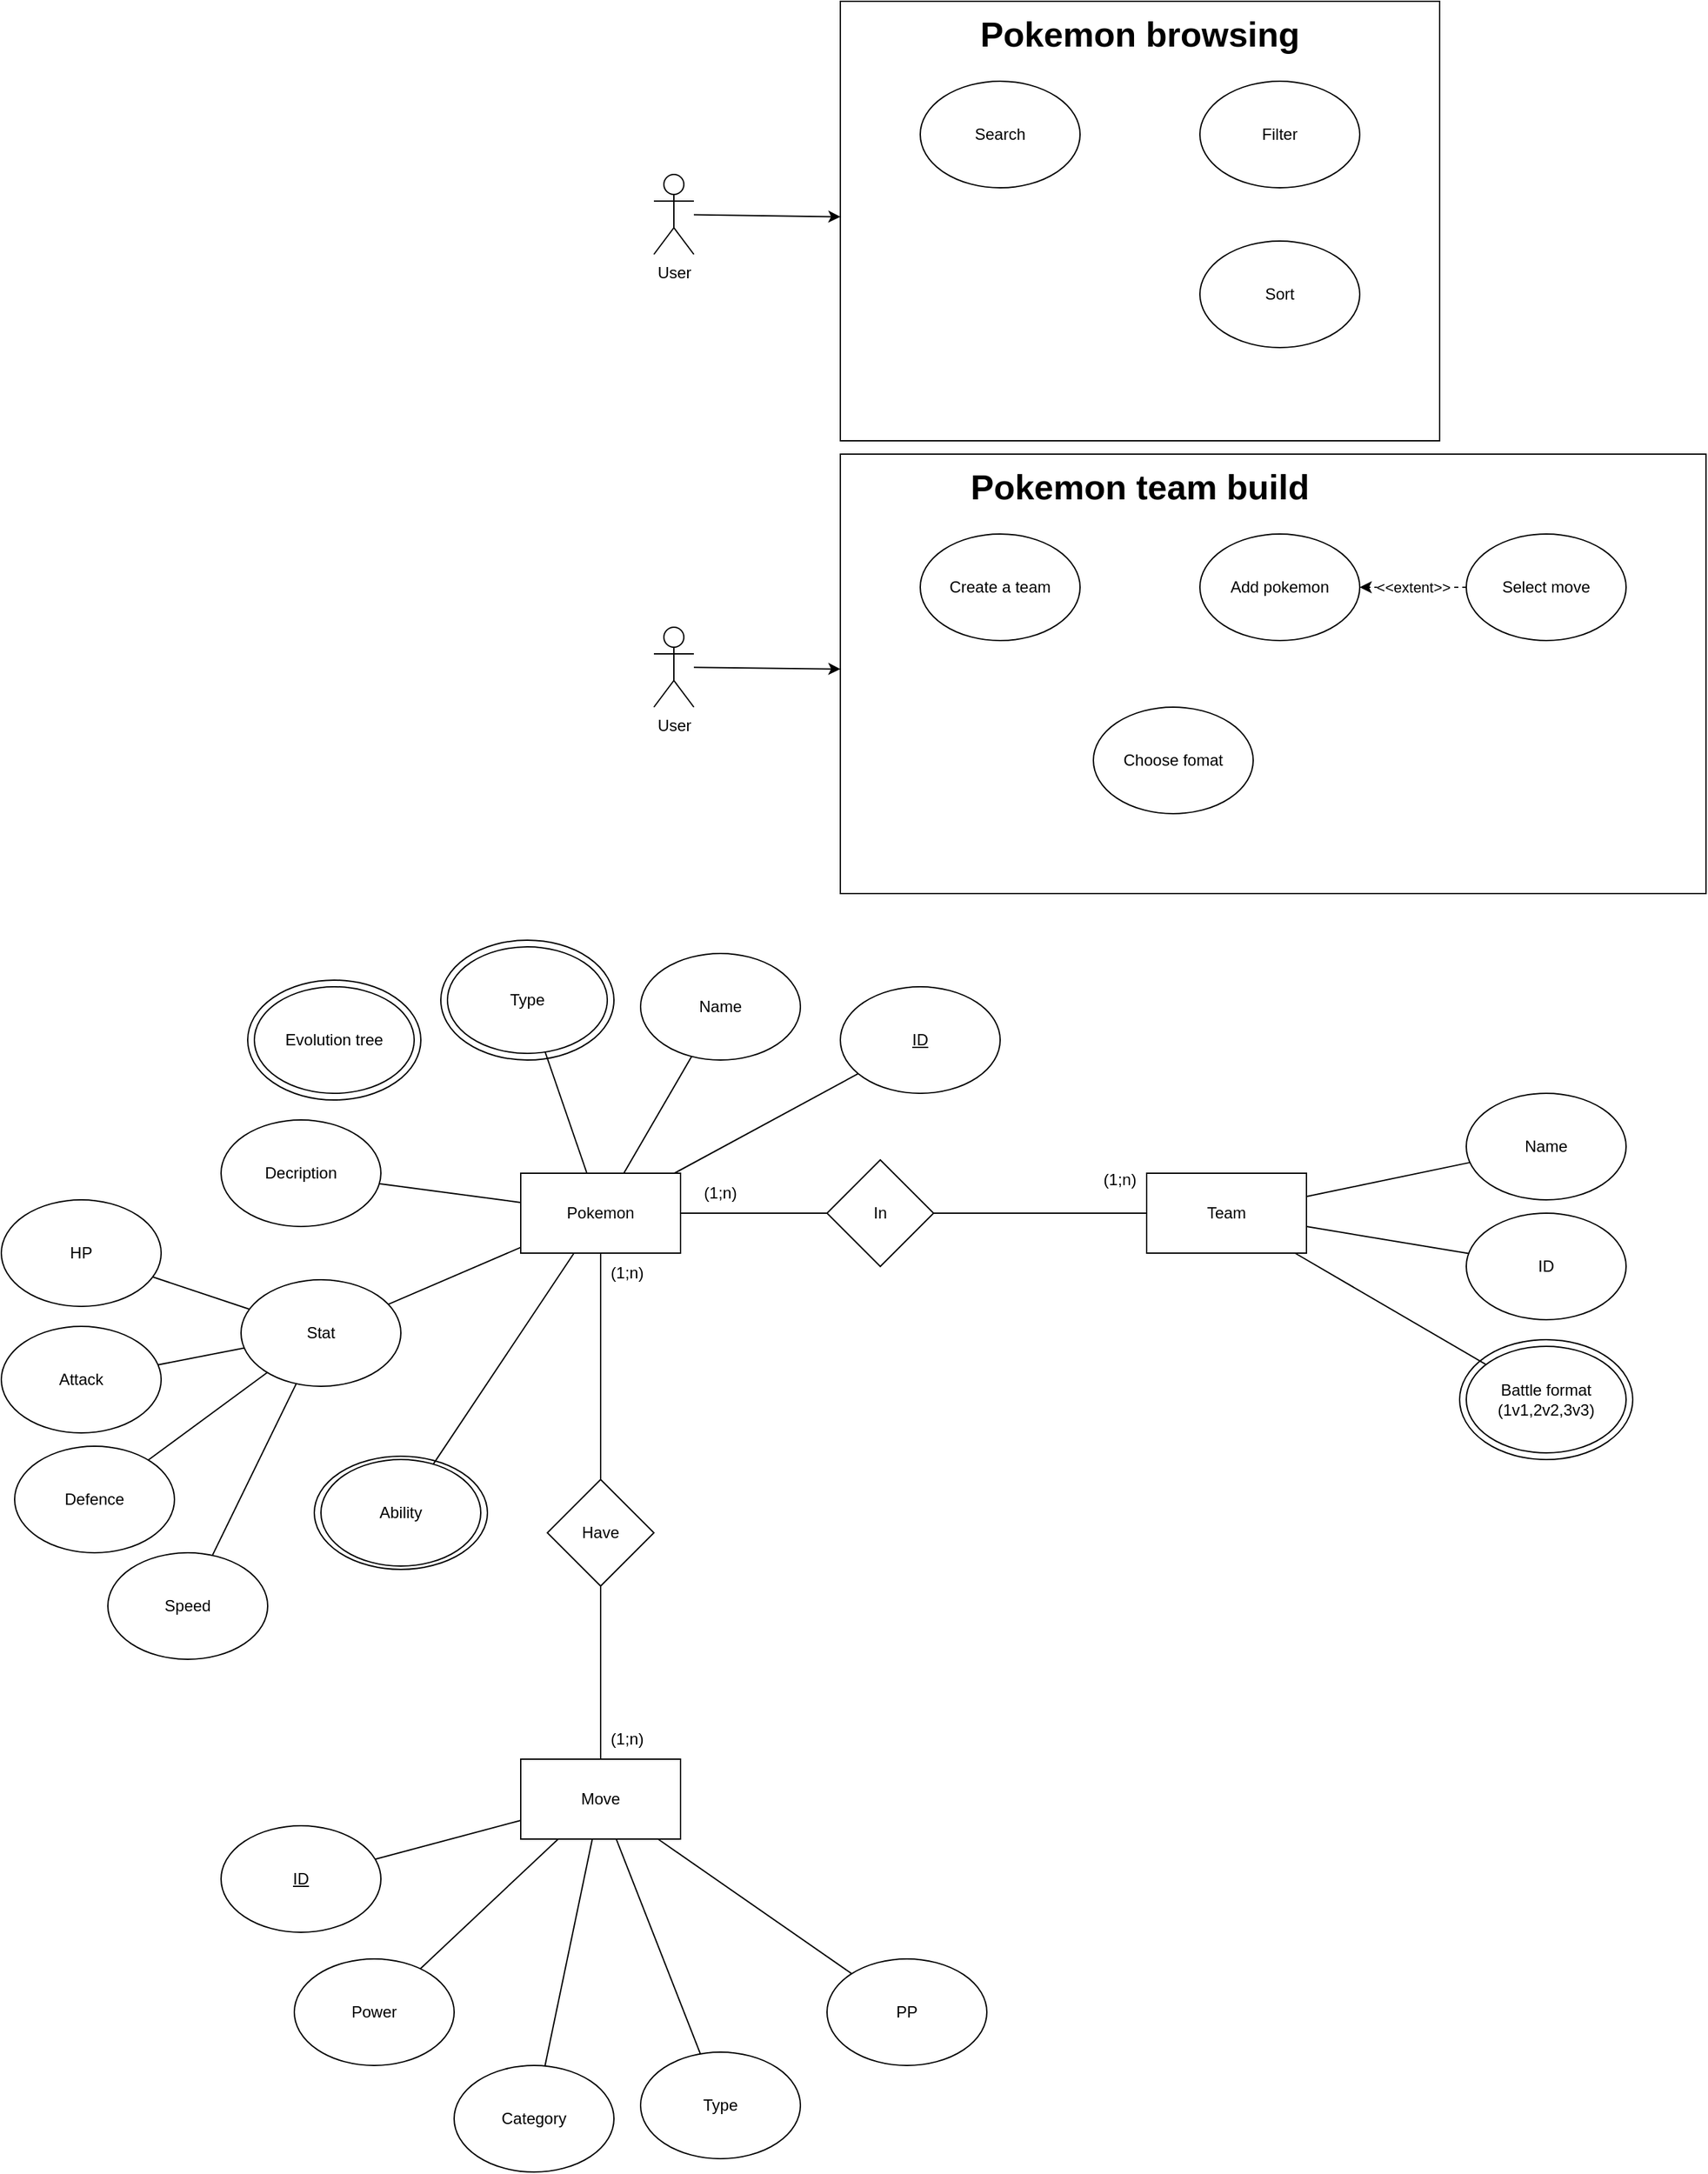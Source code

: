 <mxfile version="22.0.8" type="github">
  <diagram name="Page-1" id="ad52d381-51e7-2e0d-a935-2d0ddd2fd229">
    <mxGraphModel dx="2253" dy="1527" grid="1" gridSize="10" guides="1" tooltips="1" connect="1" arrows="1" fold="1" page="1" pageScale="1" pageWidth="1100" pageHeight="850" background="none" math="0" shadow="0">
      <root>
        <mxCell id="0" />
        <mxCell id="1" parent="0" />
        <mxCell id="jLiuc9uA8Q66yBAzSQsp-3" value="" style="ellipse;whiteSpace=wrap;html=1;" parent="1" vertex="1">
          <mxGeometry x="35" y="-85" width="130" height="90" as="geometry" />
        </mxCell>
        <mxCell id="jLiuc9uA8Q66yBAzSQsp-1" value="" style="ellipse;whiteSpace=wrap;html=1;" parent="1" vertex="1">
          <mxGeometry x="85" y="272.5" width="130" height="85" as="geometry" />
        </mxCell>
        <mxCell id="ctdoI_G7OLiK2sQWUjtV-42" value="" style="ellipse;whiteSpace=wrap;html=1;" parent="1" vertex="1">
          <mxGeometry x="180" y="-115" width="130" height="90" as="geometry" />
        </mxCell>
        <mxCell id="ctdoI_G7OLiK2sQWUjtV-29" value="" style="ellipse;whiteSpace=wrap;html=1;" parent="1" vertex="1">
          <mxGeometry x="945" y="185" width="130" height="90" as="geometry" />
        </mxCell>
        <mxCell id="ctdoI_G7OLiK2sQWUjtV-1" value="Team" style="rounded=0;whiteSpace=wrap;html=1;" parent="1" vertex="1">
          <mxGeometry x="710" y="60" width="120" height="60" as="geometry" />
        </mxCell>
        <mxCell id="ctdoI_G7OLiK2sQWUjtV-19" style="edgeStyle=orthogonalEdgeStyle;rounded=0;orthogonalLoop=1;jettySize=auto;html=1;endArrow=none;endFill=0;" parent="1" source="ctdoI_G7OLiK2sQWUjtV-2" target="ctdoI_G7OLiK2sQWUjtV-20" edge="1">
          <mxGeometry relative="1" as="geometry">
            <mxPoint x="510" y="90" as="targetPoint" />
          </mxGeometry>
        </mxCell>
        <mxCell id="ctdoI_G7OLiK2sQWUjtV-2" value="Pokemon" style="rounded=0;whiteSpace=wrap;html=1;" parent="1" vertex="1">
          <mxGeometry x="240" y="60" width="120" height="60" as="geometry" />
        </mxCell>
        <mxCell id="ctdoI_G7OLiK2sQWUjtV-31" style="rounded=0;orthogonalLoop=1;jettySize=auto;html=1;endArrow=none;endFill=0;" parent="1" source="ctdoI_G7OLiK2sQWUjtV-3" target="ctdoI_G7OLiK2sQWUjtV-2" edge="1">
          <mxGeometry relative="1" as="geometry" />
        </mxCell>
        <mxCell id="ctdoI_G7OLiK2sQWUjtV-3" value="Name" style="ellipse;whiteSpace=wrap;html=1;" parent="1" vertex="1">
          <mxGeometry x="330" y="-105" width="120" height="80" as="geometry" />
        </mxCell>
        <mxCell id="ctdoI_G7OLiK2sQWUjtV-32" style="rounded=0;orthogonalLoop=1;jettySize=auto;html=1;endArrow=none;endFill=0;" parent="1" source="ctdoI_G7OLiK2sQWUjtV-4" target="ctdoI_G7OLiK2sQWUjtV-2" edge="1">
          <mxGeometry relative="1" as="geometry" />
        </mxCell>
        <mxCell id="ctdoI_G7OLiK2sQWUjtV-4" value="Type" style="ellipse;whiteSpace=wrap;html=1;" parent="1" vertex="1">
          <mxGeometry x="185" y="-110" width="120" height="80" as="geometry" />
        </mxCell>
        <mxCell id="ctdoI_G7OLiK2sQWUjtV-34" style="rounded=0;orthogonalLoop=1;jettySize=auto;html=1;endArrow=none;endFill=0;" parent="1" source="ctdoI_G7OLiK2sQWUjtV-5" target="ctdoI_G7OLiK2sQWUjtV-2" edge="1">
          <mxGeometry relative="1" as="geometry" />
        </mxCell>
        <mxCell id="ctdoI_G7OLiK2sQWUjtV-5" value="Decription" style="ellipse;whiteSpace=wrap;html=1;" parent="1" vertex="1">
          <mxGeometry x="15" y="20" width="120" height="80" as="geometry" />
        </mxCell>
        <mxCell id="ctdoI_G7OLiK2sQWUjtV-30" style="rounded=0;orthogonalLoop=1;jettySize=auto;html=1;endArrow=none;endFill=0;" parent="1" source="ctdoI_G7OLiK2sQWUjtV-6" target="ctdoI_G7OLiK2sQWUjtV-2" edge="1">
          <mxGeometry relative="1" as="geometry" />
        </mxCell>
        <mxCell id="ctdoI_G7OLiK2sQWUjtV-6" value="&lt;u&gt;ID&lt;/u&gt;" style="ellipse;whiteSpace=wrap;html=1;" parent="1" vertex="1">
          <mxGeometry x="480" y="-80" width="120" height="80" as="geometry" />
        </mxCell>
        <mxCell id="ctdoI_G7OLiK2sQWUjtV-13" style="edgeStyle=orthogonalEdgeStyle;rounded=0;orthogonalLoop=1;jettySize=auto;html=1;endArrow=none;endFill=0;" parent="1" source="ctdoI_G7OLiK2sQWUjtV-7" target="ctdoI_G7OLiK2sQWUjtV-14" edge="1">
          <mxGeometry relative="1" as="geometry">
            <mxPoint x="300" y="310.0" as="targetPoint" />
          </mxGeometry>
        </mxCell>
        <mxCell id="ctdoI_G7OLiK2sQWUjtV-7" value="Move" style="rounded=0;whiteSpace=wrap;html=1;" parent="1" vertex="1">
          <mxGeometry x="240" y="500" width="120" height="60" as="geometry" />
        </mxCell>
        <mxCell id="ctdoI_G7OLiK2sQWUjtV-35" style="rounded=0;orthogonalLoop=1;jettySize=auto;html=1;endArrow=none;endFill=0;" parent="1" source="ctdoI_G7OLiK2sQWUjtV-8" target="ctdoI_G7OLiK2sQWUjtV-2" edge="1">
          <mxGeometry relative="1" as="geometry" />
        </mxCell>
        <mxCell id="ctdoI_G7OLiK2sQWUjtV-8" value="Ability" style="ellipse;whiteSpace=wrap;html=1;" parent="1" vertex="1">
          <mxGeometry x="90" y="275" width="120" height="80" as="geometry" />
        </mxCell>
        <mxCell id="ctdoI_G7OLiK2sQWUjtV-38" style="rounded=0;orthogonalLoop=1;jettySize=auto;html=1;endArrow=none;endFill=0;" parent="1" source="ctdoI_G7OLiK2sQWUjtV-9" target="ctdoI_G7OLiK2sQWUjtV-7" edge="1">
          <mxGeometry relative="1" as="geometry" />
        </mxCell>
        <mxCell id="ctdoI_G7OLiK2sQWUjtV-9" value="Power" style="ellipse;whiteSpace=wrap;html=1;" parent="1" vertex="1">
          <mxGeometry x="70" y="650" width="120" height="80" as="geometry" />
        </mxCell>
        <mxCell id="ctdoI_G7OLiK2sQWUjtV-40" style="rounded=0;orthogonalLoop=1;jettySize=auto;html=1;endArrow=none;endFill=0;" parent="1" source="ctdoI_G7OLiK2sQWUjtV-10" target="ctdoI_G7OLiK2sQWUjtV-7" edge="1">
          <mxGeometry relative="1" as="geometry" />
        </mxCell>
        <mxCell id="ctdoI_G7OLiK2sQWUjtV-10" value="Type &lt;a href=&quot;https://pokemondb.net/type/grass&quot; class=&quot;type-icon type-grass&quot;&gt;&lt;/a&gt;" style="ellipse;whiteSpace=wrap;html=1;" parent="1" vertex="1">
          <mxGeometry x="330" y="720" width="120" height="80" as="geometry" />
        </mxCell>
        <mxCell id="ctdoI_G7OLiK2sQWUjtV-39" style="rounded=0;orthogonalLoop=1;jettySize=auto;html=1;endArrow=none;endFill=0;" parent="1" source="ctdoI_G7OLiK2sQWUjtV-11" target="ctdoI_G7OLiK2sQWUjtV-7" edge="1">
          <mxGeometry relative="1" as="geometry" />
        </mxCell>
        <mxCell id="ctdoI_G7OLiK2sQWUjtV-11" value="Category" style="ellipse;whiteSpace=wrap;html=1;" parent="1" vertex="1">
          <mxGeometry x="190" y="730" width="120" height="80" as="geometry" />
        </mxCell>
        <mxCell id="ctdoI_G7OLiK2sQWUjtV-41" style="rounded=0;orthogonalLoop=1;jettySize=auto;html=1;endArrow=none;endFill=0;" parent="1" source="ctdoI_G7OLiK2sQWUjtV-12" target="ctdoI_G7OLiK2sQWUjtV-7" edge="1">
          <mxGeometry relative="1" as="geometry" />
        </mxCell>
        <mxCell id="ctdoI_G7OLiK2sQWUjtV-12" value="PP" style="ellipse;whiteSpace=wrap;html=1;" parent="1" vertex="1">
          <mxGeometry x="470" y="650" width="120" height="80" as="geometry" />
        </mxCell>
        <mxCell id="ctdoI_G7OLiK2sQWUjtV-15" style="edgeStyle=orthogonalEdgeStyle;rounded=0;orthogonalLoop=1;jettySize=auto;html=1;endArrow=none;endFill=0;" parent="1" source="ctdoI_G7OLiK2sQWUjtV-14" target="ctdoI_G7OLiK2sQWUjtV-2" edge="1">
          <mxGeometry relative="1" as="geometry" />
        </mxCell>
        <mxCell id="ctdoI_G7OLiK2sQWUjtV-14" value="Have" style="rhombus;whiteSpace=wrap;html=1;" parent="1" vertex="1">
          <mxGeometry x="260" y="290.0" width="80" height="80" as="geometry" />
        </mxCell>
        <mxCell id="ctdoI_G7OLiK2sQWUjtV-16" value="(1;n)" style="text;html=1;strokeColor=none;fillColor=none;align=center;verticalAlign=middle;whiteSpace=wrap;rounded=0;" parent="1" vertex="1">
          <mxGeometry x="290" y="120" width="60" height="30" as="geometry" />
        </mxCell>
        <mxCell id="ctdoI_G7OLiK2sQWUjtV-17" value="(1;n)" style="text;html=1;strokeColor=none;fillColor=none;align=center;verticalAlign=middle;whiteSpace=wrap;rounded=0;" parent="1" vertex="1">
          <mxGeometry x="290" y="470" width="60" height="30" as="geometry" />
        </mxCell>
        <mxCell id="ctdoI_G7OLiK2sQWUjtV-21" style="edgeStyle=orthogonalEdgeStyle;rounded=0;orthogonalLoop=1;jettySize=auto;html=1;endArrow=none;endFill=0;" parent="1" source="ctdoI_G7OLiK2sQWUjtV-20" target="ctdoI_G7OLiK2sQWUjtV-1" edge="1">
          <mxGeometry relative="1" as="geometry" />
        </mxCell>
        <mxCell id="ctdoI_G7OLiK2sQWUjtV-20" value="In" style="rhombus;whiteSpace=wrap;html=1;" parent="1" vertex="1">
          <mxGeometry x="470" y="50" width="80" height="80" as="geometry" />
        </mxCell>
        <mxCell id="ctdoI_G7OLiK2sQWUjtV-22" value="(1;n)" style="text;html=1;strokeColor=none;fillColor=none;align=center;verticalAlign=middle;whiteSpace=wrap;rounded=0;" parent="1" vertex="1">
          <mxGeometry x="360" y="60" width="60" height="30" as="geometry" />
        </mxCell>
        <mxCell id="ctdoI_G7OLiK2sQWUjtV-23" value="(1;n)" style="text;html=1;strokeColor=none;fillColor=none;align=center;verticalAlign=middle;whiteSpace=wrap;rounded=0;" parent="1" vertex="1">
          <mxGeometry x="660" y="50" width="60" height="30" as="geometry" />
        </mxCell>
        <mxCell id="ctdoI_G7OLiK2sQWUjtV-51" style="rounded=0;orthogonalLoop=1;jettySize=auto;html=1;endArrow=none;endFill=0;" parent="1" source="ctdoI_G7OLiK2sQWUjtV-24" target="ctdoI_G7OLiK2sQWUjtV-1" edge="1">
          <mxGeometry relative="1" as="geometry" />
        </mxCell>
        <mxCell id="ctdoI_G7OLiK2sQWUjtV-24" value="Name" style="ellipse;whiteSpace=wrap;html=1;" parent="1" vertex="1">
          <mxGeometry x="950" width="120" height="80" as="geometry" />
        </mxCell>
        <mxCell id="ctdoI_G7OLiK2sQWUjtV-52" style="rounded=0;orthogonalLoop=1;jettySize=auto;html=1;endArrow=none;endFill=0;" parent="1" source="ctdoI_G7OLiK2sQWUjtV-25" target="ctdoI_G7OLiK2sQWUjtV-1" edge="1">
          <mxGeometry relative="1" as="geometry" />
        </mxCell>
        <mxCell id="ctdoI_G7OLiK2sQWUjtV-25" value="ID" style="ellipse;whiteSpace=wrap;html=1;" parent="1" vertex="1">
          <mxGeometry x="950" y="90" width="120" height="80" as="geometry" />
        </mxCell>
        <mxCell id="ctdoI_G7OLiK2sQWUjtV-33" style="rounded=0;orthogonalLoop=1;jettySize=auto;html=1;endArrow=none;endFill=0;" parent="1" source="ctdoI_G7OLiK2sQWUjtV-26" target="ctdoI_G7OLiK2sQWUjtV-2" edge="1">
          <mxGeometry relative="1" as="geometry" />
        </mxCell>
        <mxCell id="ctdoI_G7OLiK2sQWUjtV-26" value="Stat" style="ellipse;whiteSpace=wrap;html=1;" parent="1" vertex="1">
          <mxGeometry x="30" y="140" width="120" height="80" as="geometry" />
        </mxCell>
        <mxCell id="ctdoI_G7OLiK2sQWUjtV-53" style="rounded=0;orthogonalLoop=1;jettySize=auto;html=1;endArrow=none;endFill=0;" parent="1" source="ctdoI_G7OLiK2sQWUjtV-27" target="ctdoI_G7OLiK2sQWUjtV-1" edge="1">
          <mxGeometry relative="1" as="geometry" />
        </mxCell>
        <mxCell id="ctdoI_G7OLiK2sQWUjtV-27" value="Battle format&lt;br&gt;(1v1,2v2,3v3)" style="ellipse;whiteSpace=wrap;html=1;" parent="1" vertex="1">
          <mxGeometry x="950" y="190" width="120" height="80" as="geometry" />
        </mxCell>
        <mxCell id="ctdoI_G7OLiK2sQWUjtV-37" style="rounded=0;orthogonalLoop=1;jettySize=auto;html=1;endArrow=none;endFill=0;" parent="1" source="ctdoI_G7OLiK2sQWUjtV-36" target="ctdoI_G7OLiK2sQWUjtV-7" edge="1">
          <mxGeometry relative="1" as="geometry" />
        </mxCell>
        <mxCell id="ctdoI_G7OLiK2sQWUjtV-36" value="&lt;u&gt;ID&lt;/u&gt;" style="ellipse;whiteSpace=wrap;html=1;" parent="1" vertex="1">
          <mxGeometry x="15" y="550" width="120" height="80" as="geometry" />
        </mxCell>
        <mxCell id="ctdoI_G7OLiK2sQWUjtV-47" style="rounded=0;orthogonalLoop=1;jettySize=auto;html=1;endArrow=none;endFill=0;" parent="1" source="ctdoI_G7OLiK2sQWUjtV-43" target="ctdoI_G7OLiK2sQWUjtV-26" edge="1">
          <mxGeometry relative="1" as="geometry" />
        </mxCell>
        <mxCell id="ctdoI_G7OLiK2sQWUjtV-43" value="HP" style="ellipse;whiteSpace=wrap;html=1;" parent="1" vertex="1">
          <mxGeometry x="-150" y="80" width="120" height="80" as="geometry" />
        </mxCell>
        <mxCell id="ctdoI_G7OLiK2sQWUjtV-48" style="rounded=0;orthogonalLoop=1;jettySize=auto;html=1;endArrow=none;endFill=0;" parent="1" source="ctdoI_G7OLiK2sQWUjtV-44" target="ctdoI_G7OLiK2sQWUjtV-26" edge="1">
          <mxGeometry relative="1" as="geometry" />
        </mxCell>
        <mxCell id="ctdoI_G7OLiK2sQWUjtV-44" value="Attack" style="ellipse;whiteSpace=wrap;html=1;" parent="1" vertex="1">
          <mxGeometry x="-150" y="175" width="120" height="80" as="geometry" />
        </mxCell>
        <mxCell id="ctdoI_G7OLiK2sQWUjtV-49" style="rounded=0;orthogonalLoop=1;jettySize=auto;html=1;endArrow=none;endFill=0;" parent="1" source="ctdoI_G7OLiK2sQWUjtV-45" target="ctdoI_G7OLiK2sQWUjtV-26" edge="1">
          <mxGeometry relative="1" as="geometry" />
        </mxCell>
        <mxCell id="ctdoI_G7OLiK2sQWUjtV-45" value="Defence" style="ellipse;whiteSpace=wrap;html=1;" parent="1" vertex="1">
          <mxGeometry x="-140" y="265" width="120" height="80" as="geometry" />
        </mxCell>
        <mxCell id="ctdoI_G7OLiK2sQWUjtV-50" style="rounded=0;orthogonalLoop=1;jettySize=auto;html=1;endArrow=none;endFill=0;" parent="1" source="ctdoI_G7OLiK2sQWUjtV-46" target="ctdoI_G7OLiK2sQWUjtV-26" edge="1">
          <mxGeometry relative="1" as="geometry" />
        </mxCell>
        <mxCell id="ctdoI_G7OLiK2sQWUjtV-46" value="Speed" style="ellipse;whiteSpace=wrap;html=1;" parent="1" vertex="1">
          <mxGeometry x="-70" y="345" width="120" height="80" as="geometry" />
        </mxCell>
        <mxCell id="ctdoI_G7OLiK2sQWUjtV-54" value="" style="rounded=0;whiteSpace=wrap;html=1;" parent="1" vertex="1">
          <mxGeometry x="480" y="-820" width="450" height="330" as="geometry" />
        </mxCell>
        <mxCell id="ctdoI_G7OLiK2sQWUjtV-61" style="rounded=0;orthogonalLoop=1;jettySize=auto;html=1;" parent="1" source="ctdoI_G7OLiK2sQWUjtV-55" target="ctdoI_G7OLiK2sQWUjtV-54" edge="1">
          <mxGeometry relative="1" as="geometry" />
        </mxCell>
        <mxCell id="ctdoI_G7OLiK2sQWUjtV-55" value="User" style="shape=umlActor;verticalLabelPosition=bottom;verticalAlign=top;html=1;outlineConnect=0;" parent="1" vertex="1">
          <mxGeometry x="340" y="-690" width="30" height="60" as="geometry" />
        </mxCell>
        <mxCell id="ctdoI_G7OLiK2sQWUjtV-56" value="&lt;font style=&quot;font-size: 26px;&quot;&gt;&lt;b&gt;&lt;font style=&quot;font-size: 26px;&quot;&gt;Pokemon&lt;/font&gt;&lt;/b&gt;&lt;span&gt;&lt;/span&gt; &lt;b&gt;&lt;font style=&quot;font-size: 26px;&quot;&gt;browsing&lt;/font&gt;&lt;/b&gt;&lt;/font&gt;" style="text;html=1;strokeColor=none;fillColor=none;align=center;verticalAlign=middle;whiteSpace=wrap;rounded=0;" parent="1" vertex="1">
          <mxGeometry x="565" y="-810" width="280" height="30" as="geometry" />
        </mxCell>
        <mxCell id="ctdoI_G7OLiK2sQWUjtV-57" value="Search" style="ellipse;whiteSpace=wrap;html=1;" parent="1" vertex="1">
          <mxGeometry x="540" y="-760" width="120" height="80" as="geometry" />
        </mxCell>
        <mxCell id="ctdoI_G7OLiK2sQWUjtV-58" value="Filter" style="ellipse;whiteSpace=wrap;html=1;" parent="1" vertex="1">
          <mxGeometry x="750" y="-760" width="120" height="80" as="geometry" />
        </mxCell>
        <mxCell id="ctdoI_G7OLiK2sQWUjtV-59" value="Sort" style="ellipse;whiteSpace=wrap;html=1;" parent="1" vertex="1">
          <mxGeometry x="750" y="-640" width="120" height="80" as="geometry" />
        </mxCell>
        <mxCell id="ctdoI_G7OLiK2sQWUjtV-63" value="" style="rounded=0;whiteSpace=wrap;html=1;" parent="1" vertex="1">
          <mxGeometry x="480" y="-480" width="650" height="330" as="geometry" />
        </mxCell>
        <mxCell id="ctdoI_G7OLiK2sQWUjtV-64" style="rounded=0;orthogonalLoop=1;jettySize=auto;html=1;" parent="1" source="ctdoI_G7OLiK2sQWUjtV-65" target="ctdoI_G7OLiK2sQWUjtV-63" edge="1">
          <mxGeometry relative="1" as="geometry" />
        </mxCell>
        <mxCell id="ctdoI_G7OLiK2sQWUjtV-65" value="User" style="shape=umlActor;verticalLabelPosition=bottom;verticalAlign=top;html=1;outlineConnect=0;" parent="1" vertex="1">
          <mxGeometry x="340" y="-350" width="30" height="60" as="geometry" />
        </mxCell>
        <mxCell id="ctdoI_G7OLiK2sQWUjtV-66" value="&lt;font style=&quot;font-size: 26px;&quot;&gt;&lt;b&gt;&lt;font style=&quot;font-size: 26px;&quot;&gt;Pokemon&lt;/font&gt;&lt;/b&gt;&lt;span&gt;&lt;/span&gt; &lt;b&gt;team build&lt;br&gt;&lt;/b&gt;&lt;/font&gt;" style="text;html=1;strokeColor=none;fillColor=none;align=center;verticalAlign=middle;whiteSpace=wrap;rounded=0;" parent="1" vertex="1">
          <mxGeometry x="565" y="-470" width="280" height="30" as="geometry" />
        </mxCell>
        <mxCell id="ctdoI_G7OLiK2sQWUjtV-67" value="Create a team" style="ellipse;whiteSpace=wrap;html=1;" parent="1" vertex="1">
          <mxGeometry x="540" y="-420" width="120" height="80" as="geometry" />
        </mxCell>
        <mxCell id="ctdoI_G7OLiK2sQWUjtV-68" value="Add pokemon" style="ellipse;whiteSpace=wrap;html=1;" parent="1" vertex="1">
          <mxGeometry x="750" y="-420" width="120" height="80" as="geometry" />
        </mxCell>
        <mxCell id="ctdoI_G7OLiK2sQWUjtV-69" value="Choose fomat" style="ellipse;whiteSpace=wrap;html=1;" parent="1" vertex="1">
          <mxGeometry x="670" y="-290" width="120" height="80" as="geometry" />
        </mxCell>
        <mxCell id="ctdoI_G7OLiK2sQWUjtV-74" value="&amp;lt;&amp;lt;extent&amp;gt;&amp;gt;" style="edgeStyle=orthogonalEdgeStyle;rounded=0;orthogonalLoop=1;jettySize=auto;html=1;dashed=1;" parent="1" source="ctdoI_G7OLiK2sQWUjtV-72" target="ctdoI_G7OLiK2sQWUjtV-68" edge="1">
          <mxGeometry relative="1" as="geometry" />
        </mxCell>
        <mxCell id="ctdoI_G7OLiK2sQWUjtV-72" value="Select move" style="ellipse;whiteSpace=wrap;html=1;" parent="1" vertex="1">
          <mxGeometry x="950" y="-420" width="120" height="80" as="geometry" />
        </mxCell>
        <mxCell id="jLiuc9uA8Q66yBAzSQsp-2" value="Evolution tree" style="ellipse;whiteSpace=wrap;html=1;" parent="1" vertex="1">
          <mxGeometry x="40" y="-80" width="120" height="80" as="geometry" />
        </mxCell>
      </root>
    </mxGraphModel>
  </diagram>
</mxfile>
